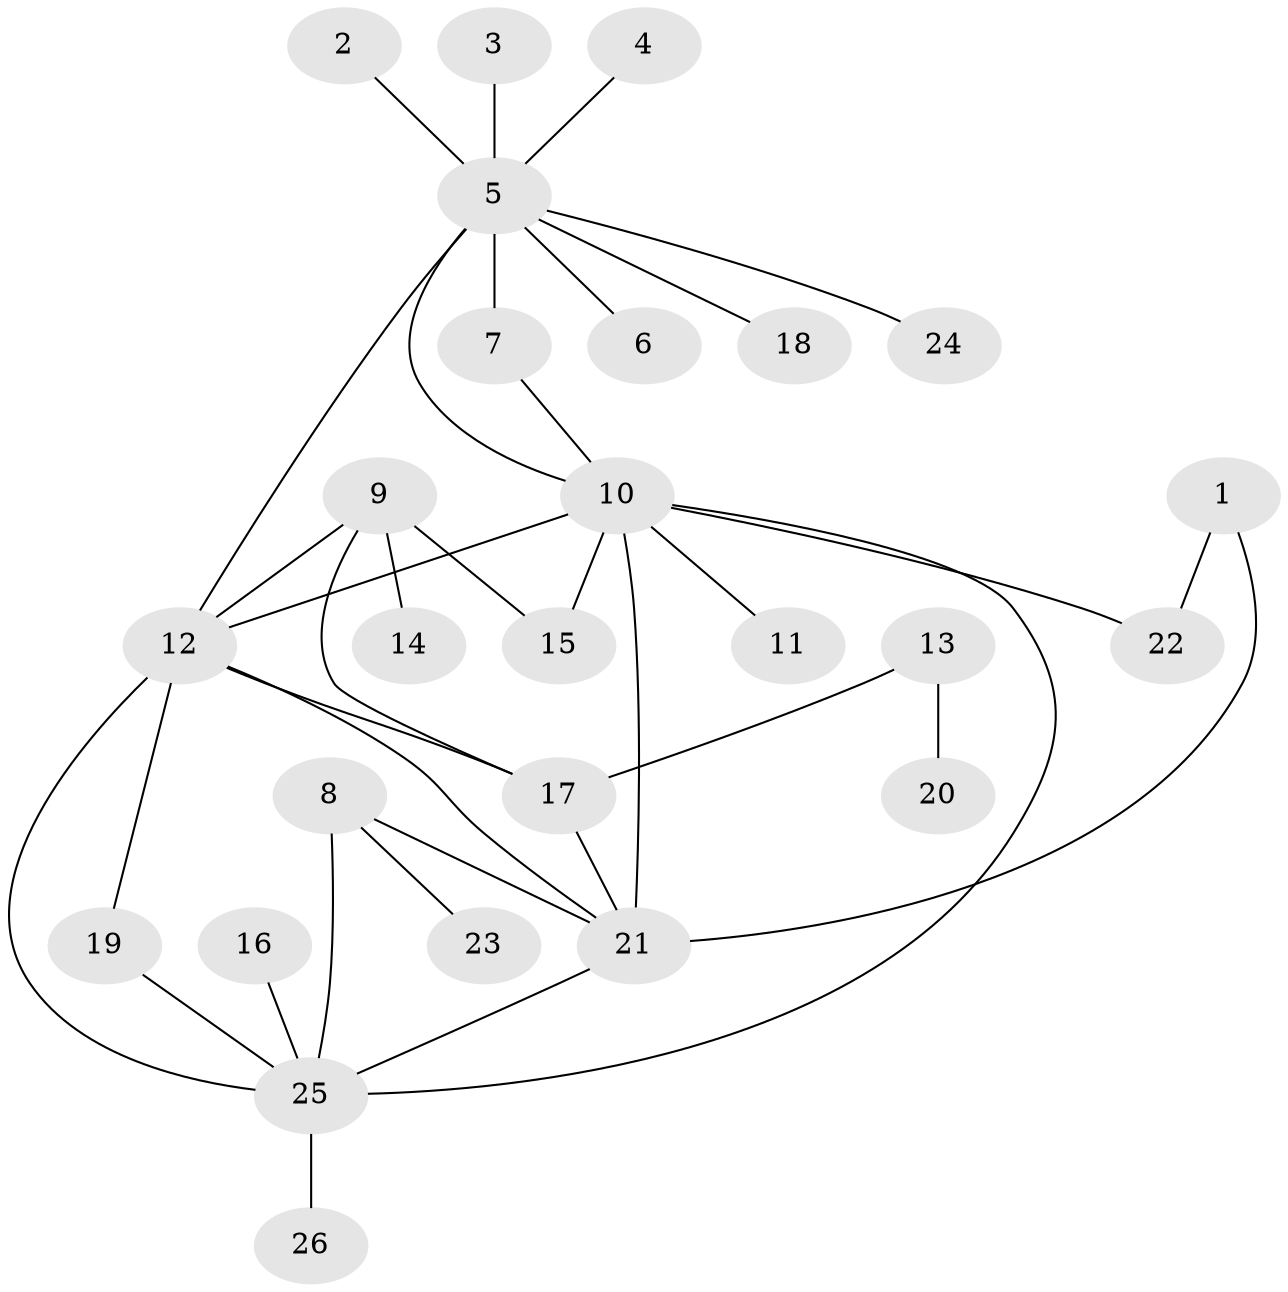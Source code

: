 // original degree distribution, {12: 0.019230769230769232, 7: 0.038461538461538464, 2: 0.28846153846153844, 8: 0.038461538461538464, 5: 0.019230769230769232, 6: 0.019230769230769232, 4: 0.057692307692307696, 1: 0.4807692307692308, 3: 0.038461538461538464}
// Generated by graph-tools (version 1.1) at 2025/02/03/09/25 03:02:52]
// undirected, 26 vertices, 36 edges
graph export_dot {
graph [start="1"]
  node [color=gray90,style=filled];
  1;
  2;
  3;
  4;
  5;
  6;
  7;
  8;
  9;
  10;
  11;
  12;
  13;
  14;
  15;
  16;
  17;
  18;
  19;
  20;
  21;
  22;
  23;
  24;
  25;
  26;
  1 -- 21 [weight=1.0];
  1 -- 22 [weight=1.0];
  2 -- 5 [weight=1.0];
  3 -- 5 [weight=1.0];
  4 -- 5 [weight=1.0];
  5 -- 6 [weight=1.0];
  5 -- 7 [weight=1.0];
  5 -- 10 [weight=1.0];
  5 -- 12 [weight=2.0];
  5 -- 18 [weight=1.0];
  5 -- 24 [weight=1.0];
  7 -- 10 [weight=1.0];
  8 -- 21 [weight=1.0];
  8 -- 23 [weight=1.0];
  8 -- 25 [weight=1.0];
  9 -- 12 [weight=1.0];
  9 -- 14 [weight=1.0];
  9 -- 15 [weight=1.0];
  9 -- 17 [weight=1.0];
  10 -- 11 [weight=1.0];
  10 -- 12 [weight=1.0];
  10 -- 15 [weight=1.0];
  10 -- 21 [weight=1.0];
  10 -- 22 [weight=1.0];
  10 -- 25 [weight=1.0];
  12 -- 17 [weight=1.0];
  12 -- 19 [weight=1.0];
  12 -- 21 [weight=1.0];
  12 -- 25 [weight=1.0];
  13 -- 17 [weight=1.0];
  13 -- 20 [weight=1.0];
  16 -- 25 [weight=1.0];
  17 -- 21 [weight=1.0];
  19 -- 25 [weight=1.0];
  21 -- 25 [weight=1.0];
  25 -- 26 [weight=1.0];
}
